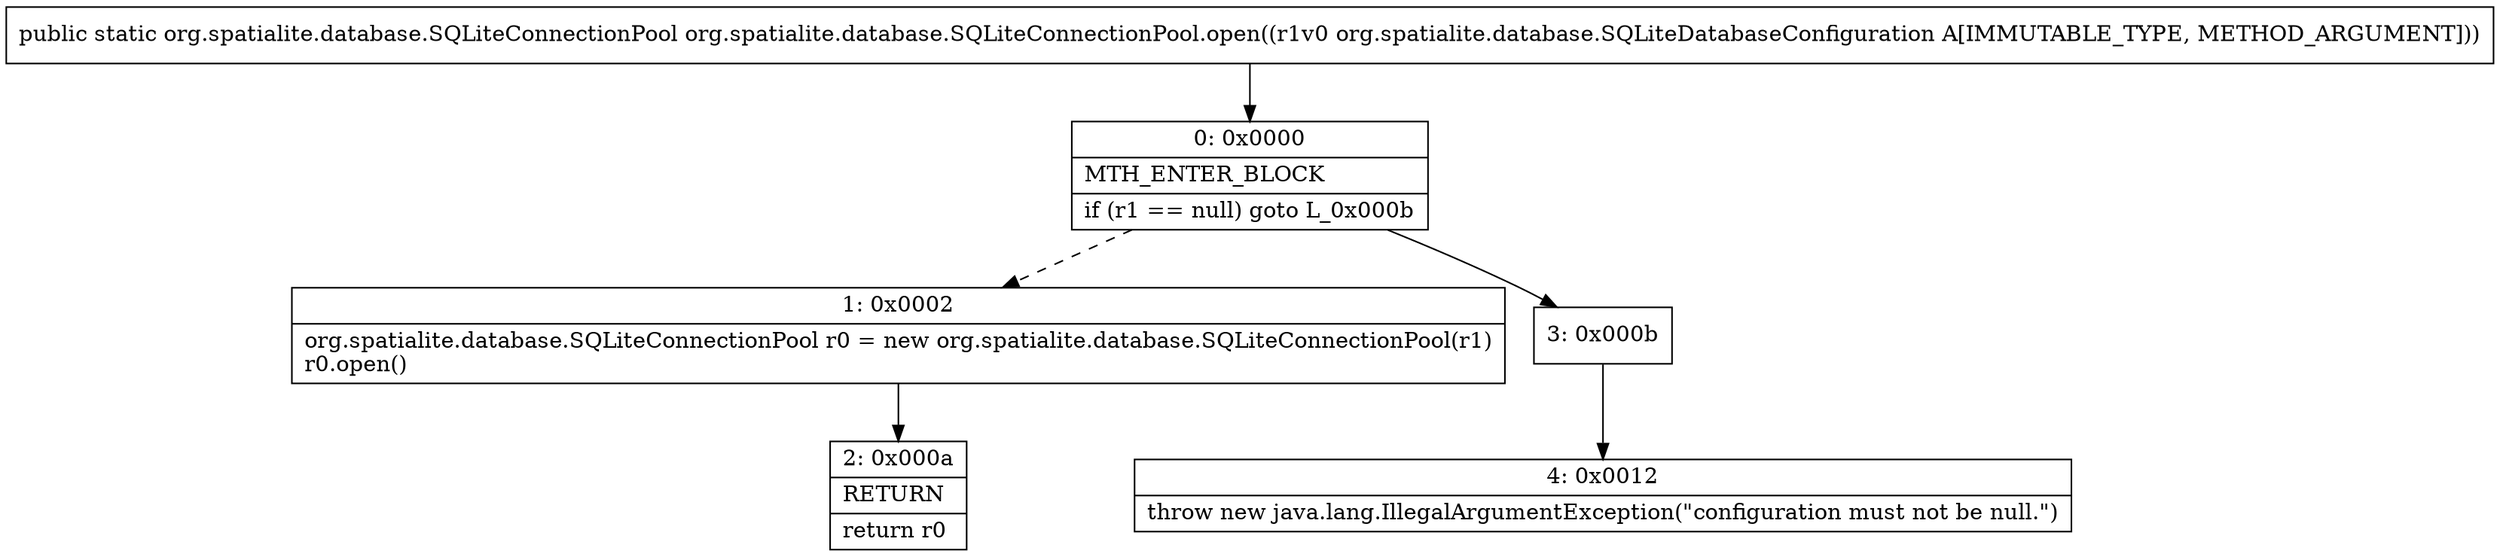 digraph "CFG fororg.spatialite.database.SQLiteConnectionPool.open(Lorg\/spatialite\/database\/SQLiteDatabaseConfiguration;)Lorg\/spatialite\/database\/SQLiteConnectionPool;" {
Node_0 [shape=record,label="{0\:\ 0x0000|MTH_ENTER_BLOCK\l|if (r1 == null) goto L_0x000b\l}"];
Node_1 [shape=record,label="{1\:\ 0x0002|org.spatialite.database.SQLiteConnectionPool r0 = new org.spatialite.database.SQLiteConnectionPool(r1)\lr0.open()\l}"];
Node_2 [shape=record,label="{2\:\ 0x000a|RETURN\l|return r0\l}"];
Node_3 [shape=record,label="{3\:\ 0x000b}"];
Node_4 [shape=record,label="{4\:\ 0x0012|throw new java.lang.IllegalArgumentException(\"configuration must not be null.\")\l}"];
MethodNode[shape=record,label="{public static org.spatialite.database.SQLiteConnectionPool org.spatialite.database.SQLiteConnectionPool.open((r1v0 org.spatialite.database.SQLiteDatabaseConfiguration A[IMMUTABLE_TYPE, METHOD_ARGUMENT])) }"];
MethodNode -> Node_0;
Node_0 -> Node_1[style=dashed];
Node_0 -> Node_3;
Node_1 -> Node_2;
Node_3 -> Node_4;
}

